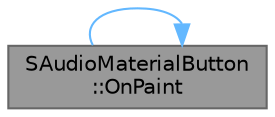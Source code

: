 digraph "SAudioMaterialButton::OnPaint"
{
 // INTERACTIVE_SVG=YES
 // LATEX_PDF_SIZE
  bgcolor="transparent";
  edge [fontname=Helvetica,fontsize=10,labelfontname=Helvetica,labelfontsize=10];
  node [fontname=Helvetica,fontsize=10,shape=box,height=0.2,width=0.4];
  rankdir="RL";
  Node1 [id="Node000001",label="SAudioMaterialButton\l::OnPaint",height=0.2,width=0.4,color="gray40", fillcolor="grey60", style="filled", fontcolor="black",tooltip="Overwritten from SWidget."];
  Node1 -> Node1 [id="edge1_Node000001_Node000001",dir="back",color="steelblue1",style="solid",tooltip=" "];
}
